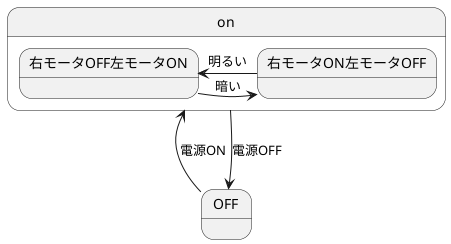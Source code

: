 @startuml 
left to right direction

@startuml
state on{
右モータOFF左モータON-right->右モータON左モータOFF: 暗い
右モータOFF左モータON<-left-右モータON左モータOFF: 明るい
}
OFF-up->on: 電源ON
OFF<-down-on: 電源OFF
@enduml